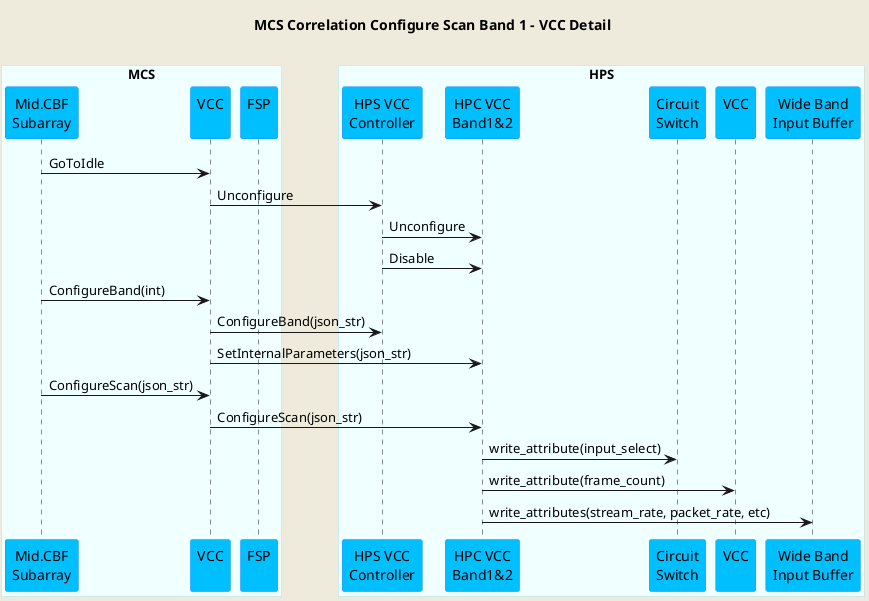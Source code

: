 @startuml
'https://plantuml.com/sequence-diagram

skinparam backgroundColor #EEEBDC
skinparam sequence {
ParticipantBorderColor DodgerBlue
ParticipantBackgroundColor DeepSkyBlue
ActorBorderColor DarkGreen
ActorBackgroundColor Green
BoxBorderColor LightBlue
BoxBackgroundColor #F0FFFF
}

title MCS Correlation Configure Scan Band 1 - VCC Detail\n

box "MCS"
participant "Mid.CBF\nSubarray" as subarray
participant "VCC\n" as vcc
participant "FSP\n" as fsp
end box

box "HPS"
participant "HPS VCC\nController" as hpsvcc
participant "HPC VCC\nBand1&2" as vccband1
participant "Circuit\nSwitch" as cs
participant "VCC\n" as vccdevice
participant "Wide Band\nInput Buffer" as wb
end box


subarray    -> vcc          : GoToIdle
vcc         -> hpsvcc       : Unconfigure
hpsvcc      -> vccband1     : Unconfigure
hpsvcc      -> vccband1     : Disable
subarray    -> vcc          : ConfigureBand(int)
vcc         -> hpsvcc       : ConfigureBand(json_str)
vcc         -> vccband1     : SetInternalParameters(json_str)
subarray    -> vcc          : ConfigureScan(json_str)
vcc         -> vccband1     : ConfigureScan(json_str)
vccband1    -> cs           : write_attribute(input_select)
vccband1    -> vccdevice    : write_attribute(frame_count)
vccband1    -> wb           : write_attributes(stream_rate, packet_rate, etc)


@enduml
